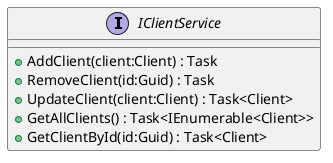 @startuml
interface IClientService {
    + AddClient(client:Client) : Task
    + RemoveClient(id:Guid) : Task
    + UpdateClient(client:Client) : Task<Client>
    + GetAllClients() : Task<IEnumerable<Client>>
    + GetClientById(id:Guid) : Task<Client>
}
@enduml
